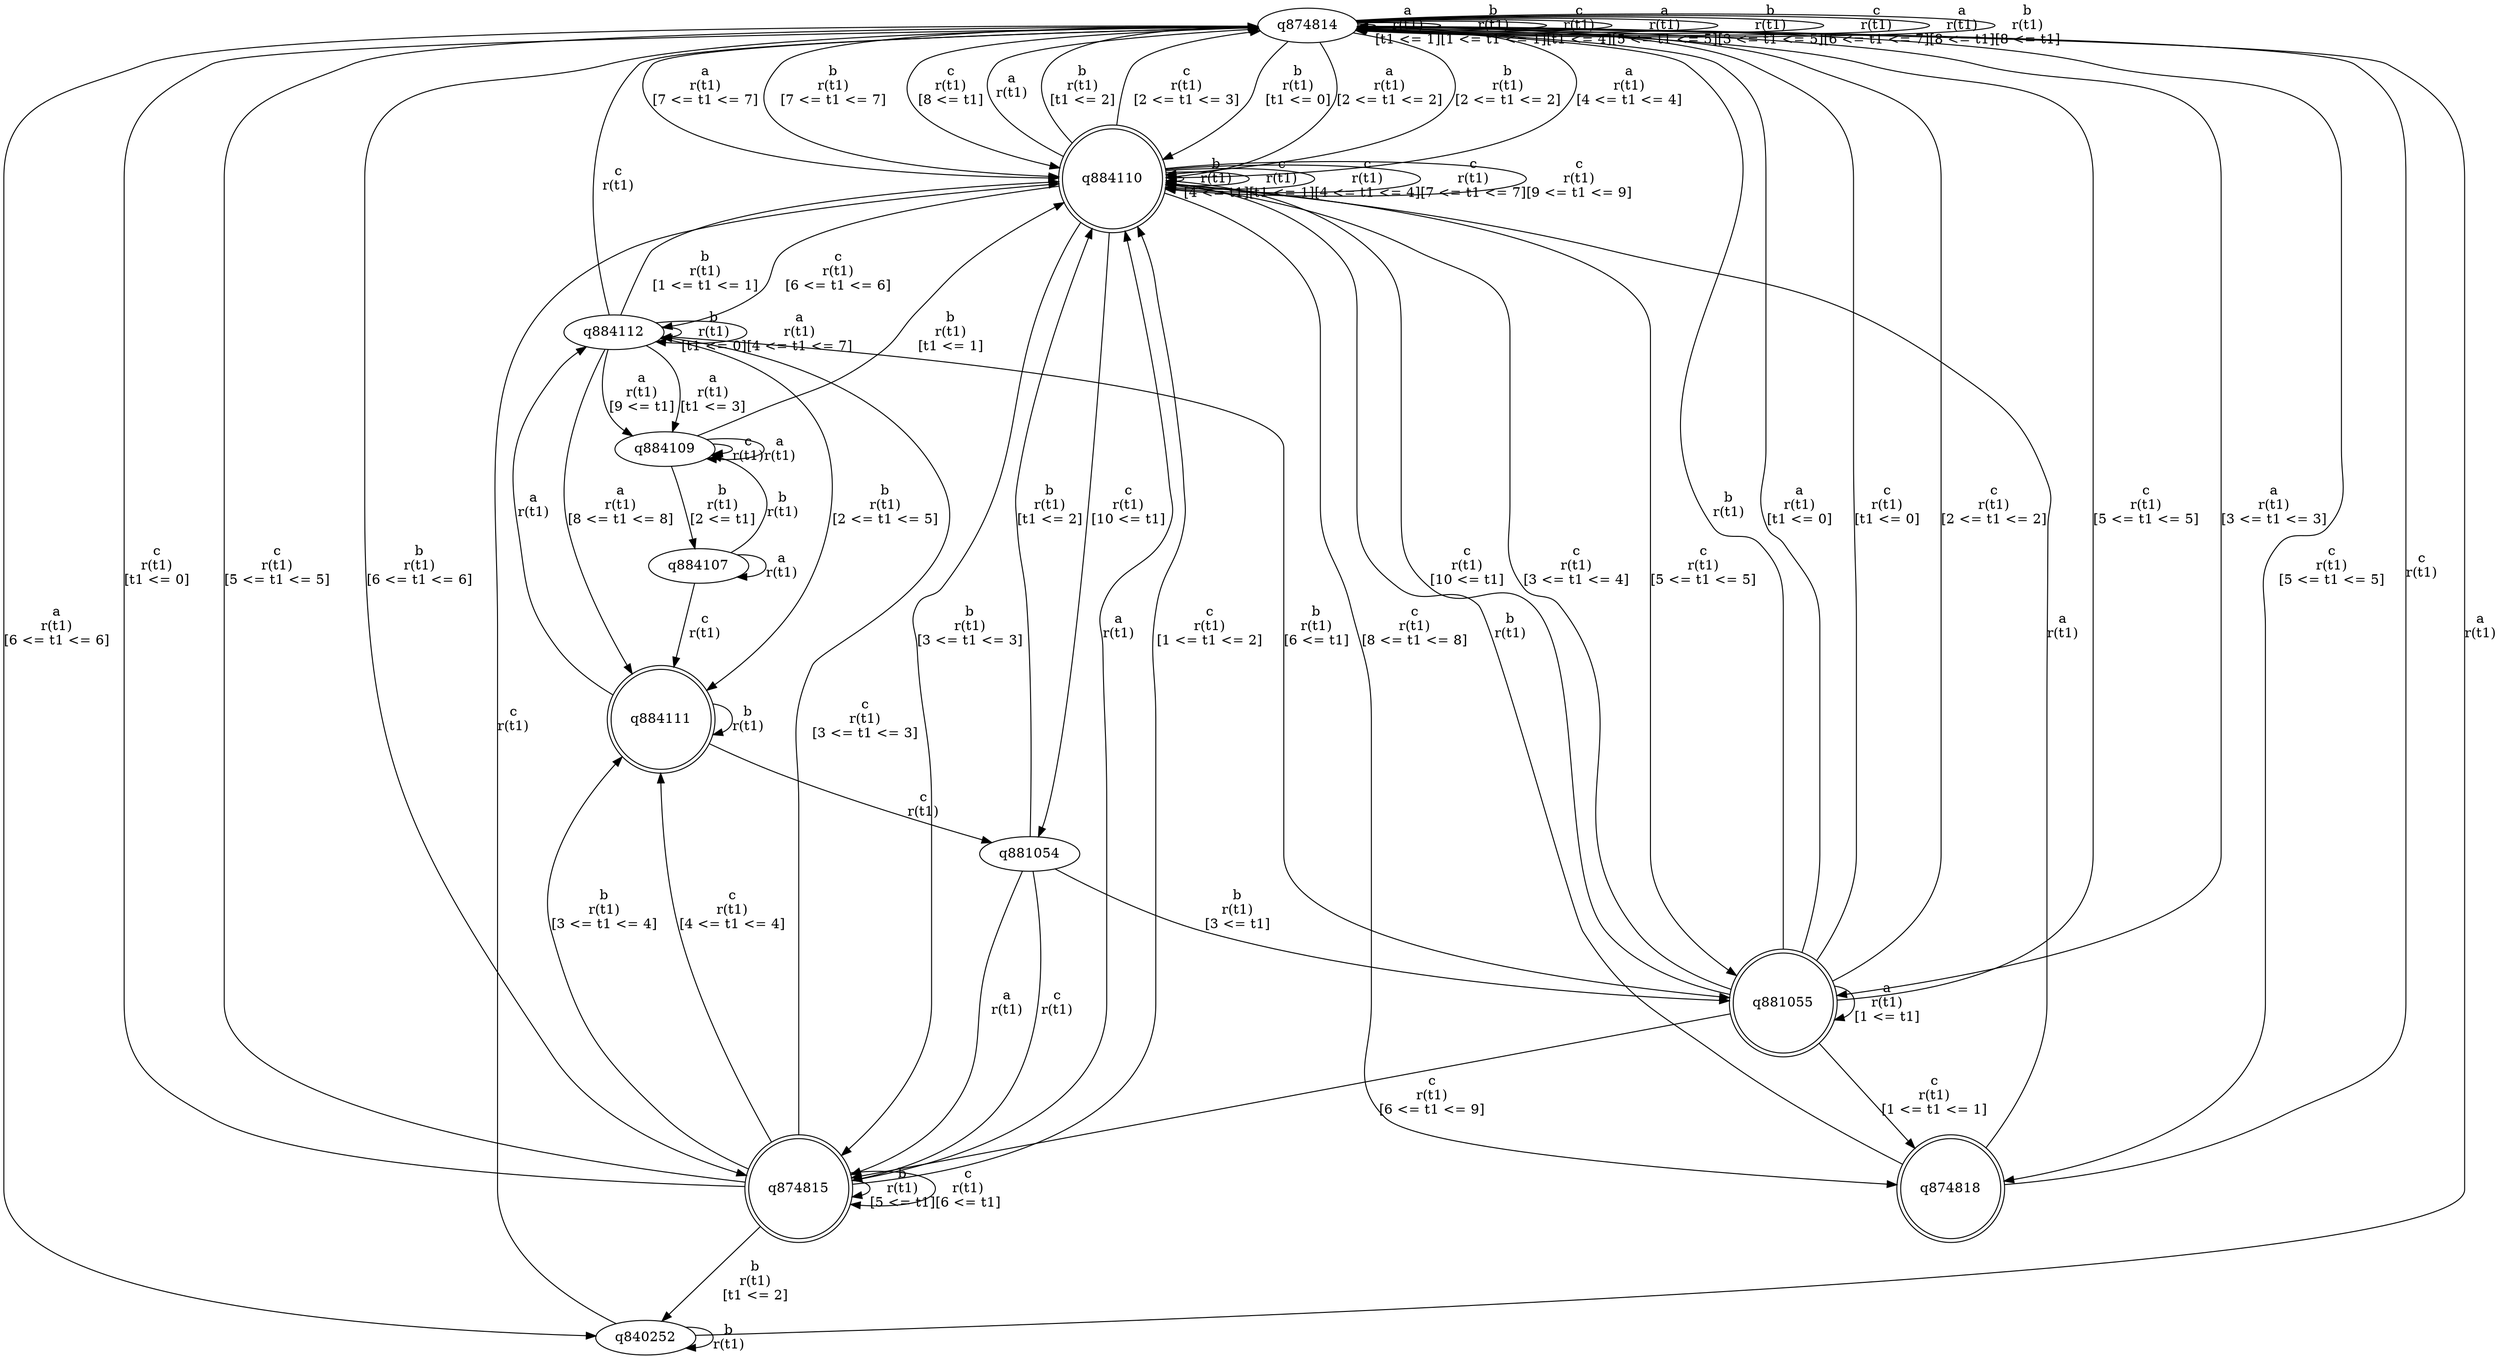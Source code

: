 digraph "tests_1/test79/solution101/solution_verwer" {
	q874814[label=q874814]
	q884110[label=q884110 shape=doublecircle]
	q874815[label=q874815 shape=doublecircle]
	q840252[label=q840252]
	q884111[label=q884111 shape=doublecircle]
	q881054[label=q881054]
	q881055[label=q881055 shape=doublecircle]
	q874818[label=q874818 shape=doublecircle]
	q884112[label=q884112]
	q884109[label=q884109]
	q884107[label=q884107]
	q874814 -> q884110[label="b\nr(t1)\n[t1 <= 0]"]
	q884110 -> q874814[label="a\nr(t1)\n"]
	q884110 -> q874814[label="b\nr(t1)\n[t1 <= 2]"]
	q884110 -> q874815[label="b\nr(t1)\n[3 <= t1 <= 3]"]
	q874815 -> q884110[label="a\nr(t1)\n"]
	q874815 -> q840252[label="b\nr(t1)\n[t1 <= 2]"]
	q840252 -> q874814[label="a\nr(t1)\n"]
	q840252 -> q884110[label="c\nr(t1)\n"]
	q840252 -> q840252[label="b\nr(t1)\n"]
	q874815 -> q874814[label="c\nr(t1)\n[t1 <= 0]"]
	q874815 -> q884111[label="b\nr(t1)\n[3 <= t1 <= 4]"]
	q884111 -> q881054[label="c\nr(t1)\n"]
	q881054 -> q874815[label="c\nr(t1)\n"]
	q881054 -> q874815[label="a\nr(t1)\n"]
	q881054 -> q884110[label="b\nr(t1)\n[t1 <= 2]"]
	q881054 -> q881055[label="b\nr(t1)\n[3 <= t1]"]
	q881055 -> q874814[label="b\nr(t1)\n"]
	q881055 -> q874814[label="a\nr(t1)\n[t1 <= 0]"]
	q881055 -> q881055[label="a\nr(t1)\n[1 <= t1]"]
	q881055 -> q874814[label="c\nr(t1)\n[t1 <= 0]"]
	q881055 -> q874818[label="c\nr(t1)\n[1 <= t1 <= 1]"]
	q874818 -> q874814[label="c\nr(t1)\n"]
	q874818 -> q884110[label="b\nr(t1)\n"]
	q874818 -> q884110[label="a\nr(t1)\n"]
	q881055 -> q874814[label="c\nr(t1)\n[2 <= t1 <= 2]"]
	q881055 -> q884110[label="c\nr(t1)\n[3 <= t1 <= 4]"]
	q881055 -> q874814[label="c\nr(t1)\n[5 <= t1 <= 5]"]
	q881055 -> q874815[label="c\nr(t1)\n[6 <= t1 <= 9]"]
	q881055 -> q884110[label="c\nr(t1)\n[10 <= t1]"]
	q884111 -> q884112[label="a\nr(t1)\n"]
	q884112 -> q874814[label="c\nr(t1)\n"]
	q884112 -> q884112[label="b\nr(t1)\n[t1 <= 0]"]
	q884112 -> q884112[label="a\nr(t1)\n[4 <= t1 <= 7]"]
	q884112 -> q884110[label="b\nr(t1)\n[1 <= t1 <= 1]"]
	q884112 -> q881055[label="b\nr(t1)\n[6 <= t1]"]
	q884112 -> q884111[label="b\nr(t1)\n[2 <= t1 <= 5]"]
	q884112 -> q884111[label="a\nr(t1)\n[8 <= t1 <= 8]"]
	q884112 -> q884109[label="a\nr(t1)\n[9 <= t1]"]
	q884109 -> q884109[label="c\nr(t1)\n"]
	q884109 -> q884109[label="a\nr(t1)\n"]
	q884109 -> q884110[label="b\nr(t1)\n[t1 <= 1]"]
	q884109 -> q884107[label="b\nr(t1)\n[2 <= t1]"]
	q884107 -> q884111[label="c\nr(t1)\n"]
	q884107 -> q884107[label="a\nr(t1)\n"]
	q884107 -> q884109[label="b\nr(t1)\n"]
	q884112 -> q884109[label="a\nr(t1)\n[t1 <= 3]"]
	q884111 -> q884111[label="b\nr(t1)\n"]
	q874815 -> q874815[label="b\nr(t1)\n[5 <= t1]"]
	q874815 -> q884111[label="c\nr(t1)\n[4 <= t1 <= 4]"]
	q874815 -> q874814[label="c\nr(t1)\n[5 <= t1 <= 5]"]
	q874815 -> q874815[label="c\nr(t1)\n[6 <= t1]"]
	q874815 -> q884110[label="c\nr(t1)\n[1 <= t1 <= 2]"]
	q874815 -> q884112[label="c\nr(t1)\n[3 <= t1 <= 3]"]
	q884110 -> q884110[label="b\nr(t1)\n[4 <= t1]"]
	q884110 -> q884110[label="c\nr(t1)\n[t1 <= 1]"]
	q884110 -> q874814[label="c\nr(t1)\n[2 <= t1 <= 3]"]
	q884110 -> q884110[label="c\nr(t1)\n[4 <= t1 <= 4]"]
	q884110 -> q884110[label="c\nr(t1)\n[7 <= t1 <= 7]"]
	q884110 -> q874818[label="c\nr(t1)\n[8 <= t1 <= 8]"]
	q884110 -> q884110[label="c\nr(t1)\n[9 <= t1 <= 9]"]
	q884110 -> q881054[label="c\nr(t1)\n[10 <= t1]"]
	q884110 -> q881055[label="c\nr(t1)\n[5 <= t1 <= 5]"]
	q884110 -> q884112[label="c\nr(t1)\n[6 <= t1 <= 6]"]
	q874814 -> q874814[label="a\nr(t1)\n[t1 <= 1]"]
	q874814 -> q874814[label="b\nr(t1)\n[1 <= t1 <= 1]"]
	q874814 -> q884110[label="a\nr(t1)\n[2 <= t1 <= 2]"]
	q874814 -> q884110[label="b\nr(t1)\n[2 <= t1 <= 2]"]
	q874814 -> q881055[label="a\nr(t1)\n[3 <= t1 <= 3]"]
	q874814 -> q874814[label="c\nr(t1)\n[t1 <= 4]"]
	q874814 -> q884110[label="a\nr(t1)\n[4 <= t1 <= 4]"]
	q874814 -> q874818[label="c\nr(t1)\n[5 <= t1 <= 5]"]
	q874814 -> q874814[label="a\nr(t1)\n[5 <= t1 <= 5]"]
	q874814 -> q874814[label="b\nr(t1)\n[3 <= t1 <= 5]"]
	q874814 -> q840252[label="a\nr(t1)\n[6 <= t1 <= 6]"]
	q874814 -> q874815[label="b\nr(t1)\n[6 <= t1 <= 6]"]
	q874814 -> q874814[label="c\nr(t1)\n[6 <= t1 <= 7]"]
	q874814 -> q884110[label="a\nr(t1)\n[7 <= t1 <= 7]"]
	q874814 -> q874814[label="a\nr(t1)\n[8 <= t1]"]
	q874814 -> q884110[label="b\nr(t1)\n[7 <= t1 <= 7]"]
	q874814 -> q874814[label="b\nr(t1)\n[8 <= t1]"]
	q874814 -> q884110[label="c\nr(t1)\n[8 <= t1]"]
}

